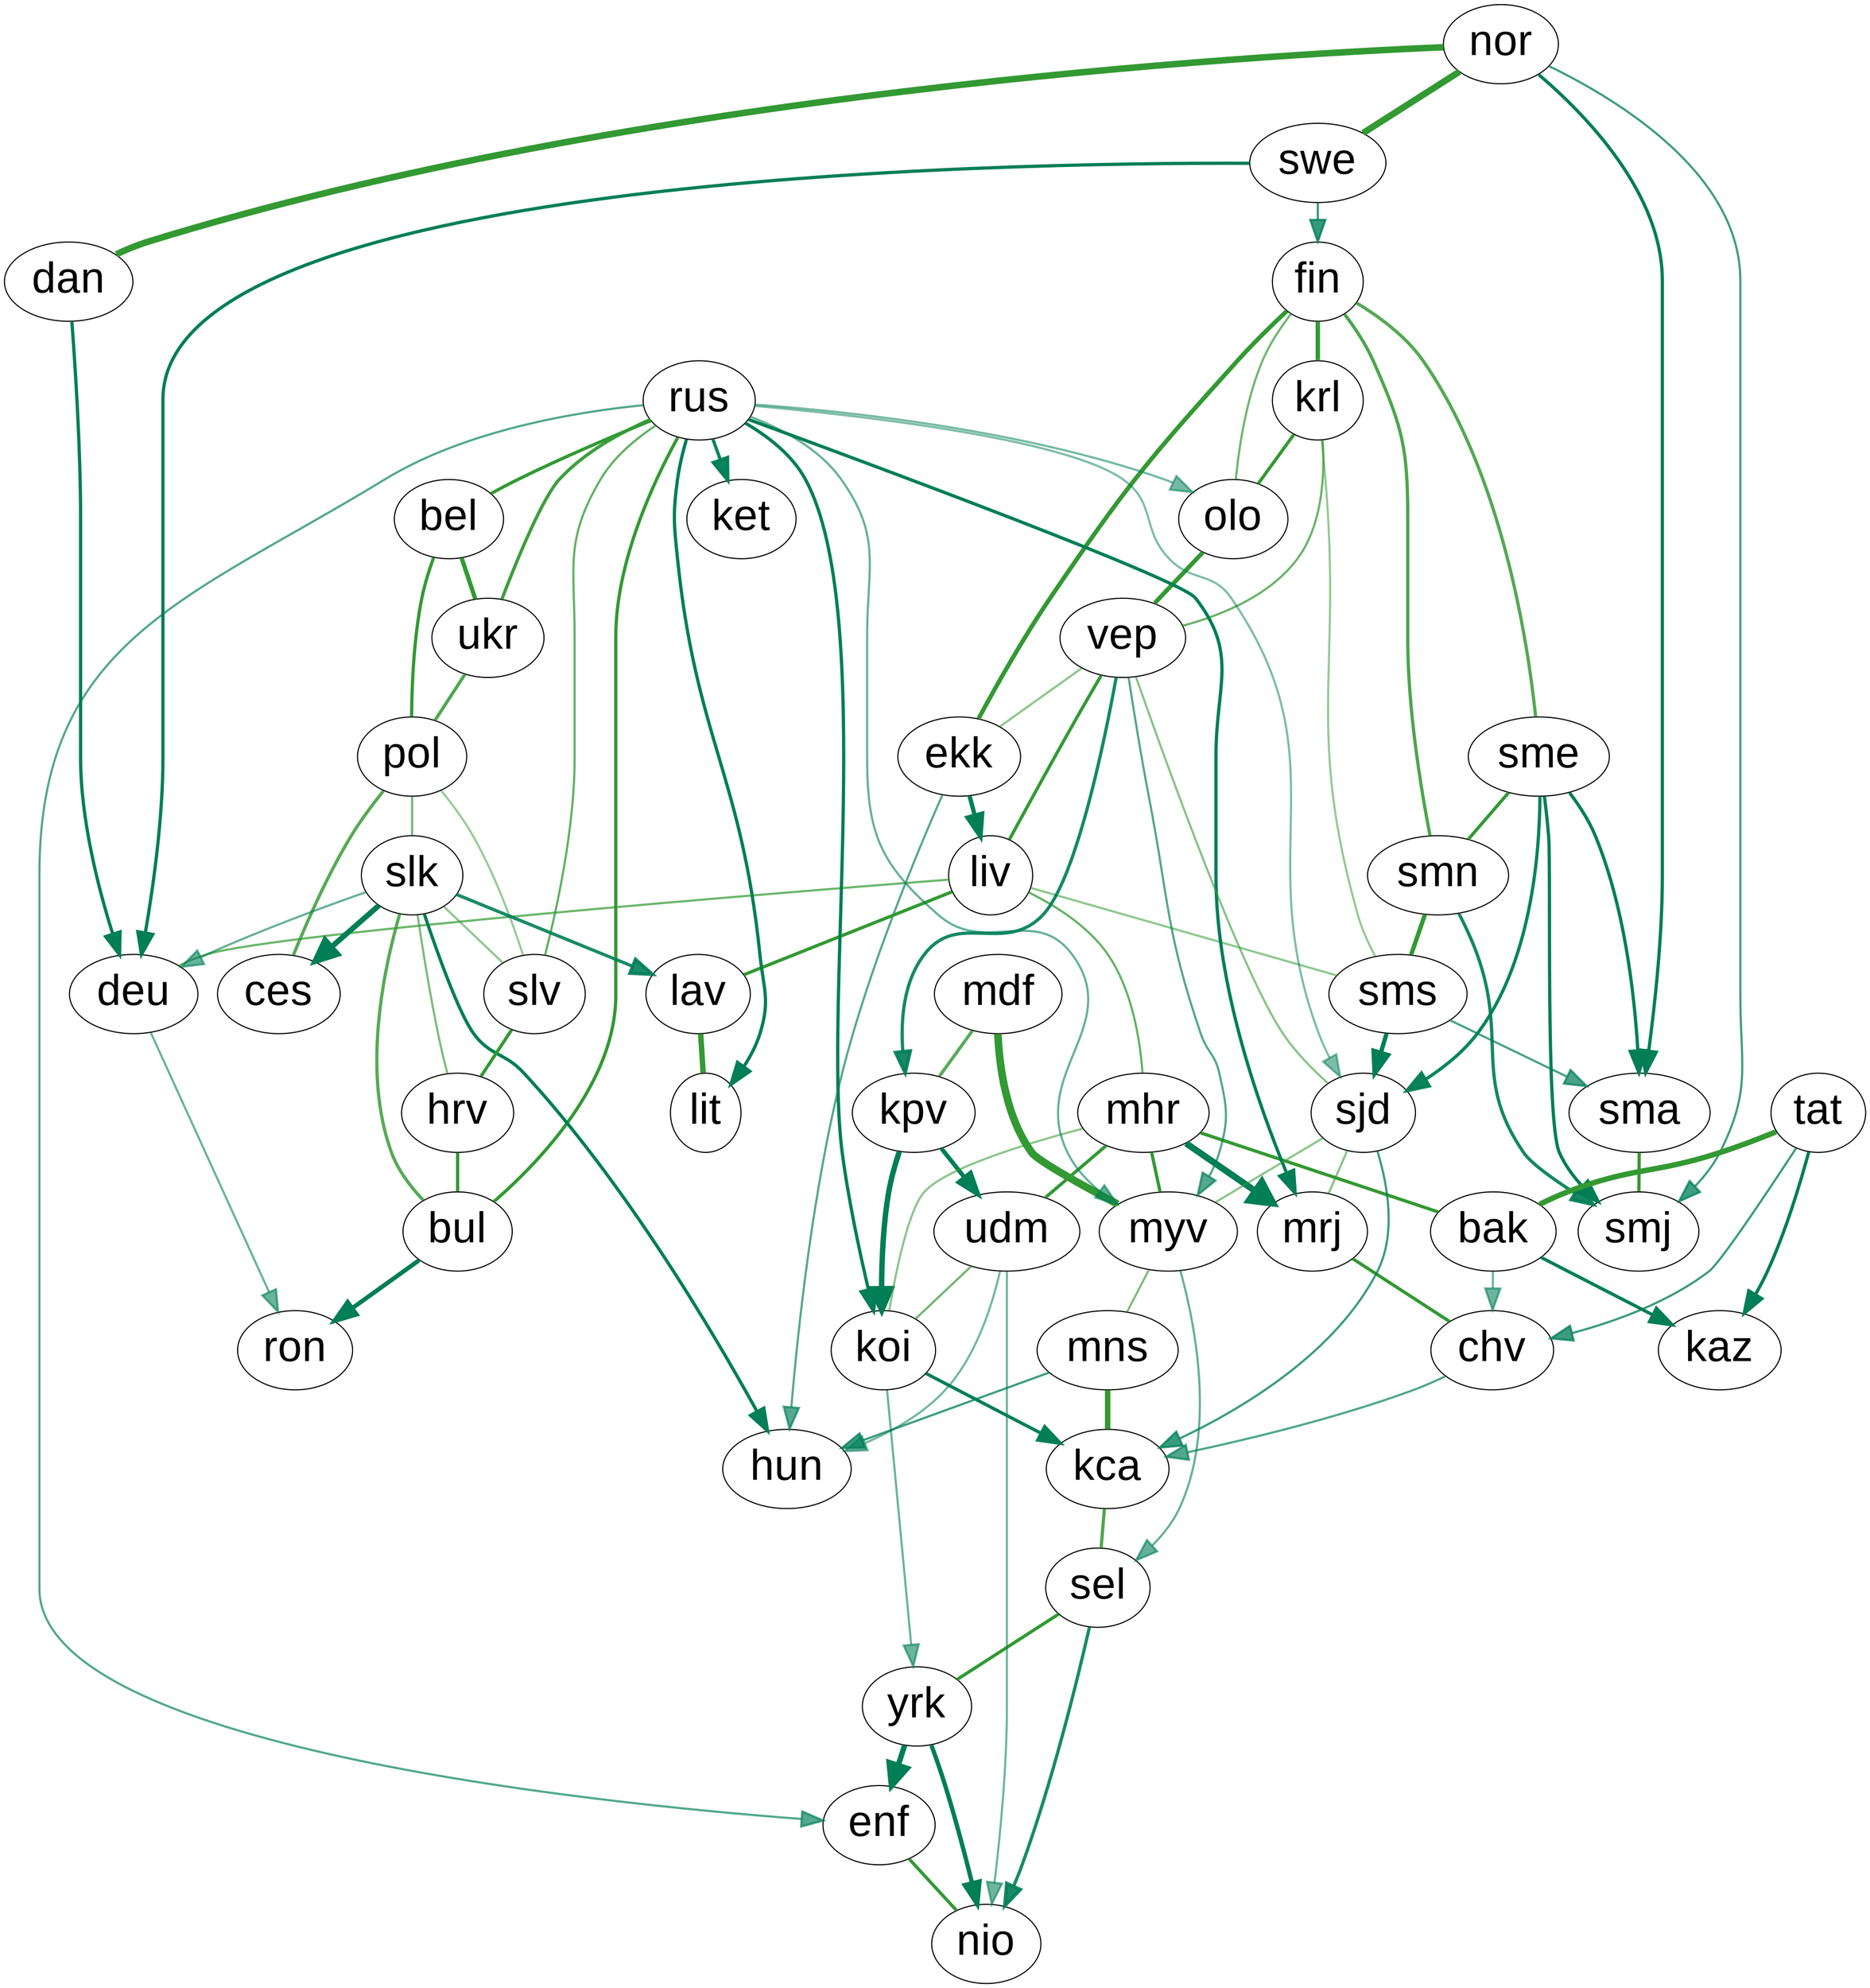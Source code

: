 digraph LanguageGraph
{
  splines=true;
  node [ fontname=Arial, fontcolor=black, fontsize=40];
  bak [pos="3900.0,2650.0", width="0.1", height="0.05"];
  bel [pos="2300.0,2650.0", width="0.1", height="0.05"];
  bul [pos="2250.0,2125.0", width="0.1", height="0.05"];
  ces [pos="1750.0,2500.0", width="0.1", height="0.05"];
  chv [pos="3375.0,2775.0", width="0.1", height="0.05"];
  dan [pos="1500.0,2800.0", width="0.1", height="0.05"];
  deu [pos="1550.0,2450.0", width="0.1", height="0.05"];
  ekk [pos="2300.0,2950.0", width="0.1", height="0.05"];
  enf [pos="5185.0,3450.0", width="0.1", height="0.05"];
  fin [pos="2250.0,3100.0", width="0.1", height="0.05"];
  hrv [pos="1825.0,2275.0", width="0.1", height="0.05"];
  hun [pos="2000.0,2320.0", width="0.1", height="0.05"];
  kaz [pos="4500.0,2500.0", width="0.1", height="0.05"];
  kca [pos="4250.0,3250.0", width="0.1", height="0.05"];
  ket [pos="5350.0,3200.0", width="0.1", height="0.05"];
  koi [pos="3725.0,3000.0", width="0.1", height="0.05"];
  kpv [pos="3700.0,3230.0", width="0.1", height="0.05"];
  krl [pos="2650.0,3200.0", width="0.1", height="0.05"];
  lav [pos="2200.0,2840.0", width="0.1", height="0.05"];
  lit [pos="2200.0,2750.0", width="0.1", height="0.05"];
  liv [pos="2075.0,2870.0", width="0.1", height="0.05"];
  mdf [pos="3150.0,2700.0", width="0.1", height="0.05"];
  mhr [pos="3475.0,2880.0", width="0.1", height="0.05"];
  mns [pos="4100.0,3100.0", width="0.1", height="0.05"];
  mrj [pos="3316.5,2870.0", width="0.1", height="0.05"];
  myv [pos="3275.0,2600.0", width="0.1", height="0.05"];
  nio [pos="5600.0,3550.0", width="0.1", height="0.05"];
  nor [pos="1400.0,3050.0", width="0.1", height="0.05"];
  olo [pos="2650.0,3050.0", width="0.1", height="0.05"];
  pol [pos="2000.0,2620.0", width="0.1", height="0.05"];
  ron [pos="2250.0,2270.0", width="0.1", height="0.05"];
  rus [pos="2950.0,2800.0", width="0.1", height="0.05"];
  sel [pos="5100.0,3250.0", width="0.1", height="0.05"];
  sjd [pos="2800.0,3350.0", width="0.1", height="0.05"];
  slk [pos="2000.0,2420.0", width="0.1", height="0.05"];
  slv [pos="1550.0,2275.0", width="0.1", height="0.05"];
  sma [pos="1750.0,3233.5", width="0.1", height="0.05"];
  sme [pos="2200.0,3450.0", width="0.1", height="0.05"];
  smj [pos="1825.0,3400.0", width="0.1", height="0.05"];
  smn [pos="2350.0,3350.0", width="0.1", height="0.05"];
  sms [pos="2460.0,3400.0", width="0.1", height="0.05"];
  swe [pos="1750.0,3000.0", width="0.1", height="0.05"];
  tat [pos="3550.0,2800.0", width="0.1", height="0.05"];
  udm [pos="3625.0,2875.0", width="0.1", height="0.05"];
  ukr [pos="2550.0,2500.0", width="0.1", height="0.05"];
  vep [pos="2800.0,2980.0", width="0.1", height="0.05"];
  yrk [pos="4800.0,3500.0", width="0.1", height="0.05"];
subgraph undirected
{
  edge [dir=none];
}
subgraph bidirected
{
  edge [dir=none];
  fin -> krl [color="#339933ff",penwidth="4"];
  fin -> olo [color="#339933b4",penwidth="2"];
  fin -> ekk [color="#339933ff",penwidth="4"];
  fin -> sme [color="#339933d6",penwidth="3"];
  fin -> smn [color="#339933df",penwidth="3"];
  krl -> olo [color="#339933ff",penwidth="3"];
  krl -> vep [color="#339933bb",penwidth="2"];
  krl -> sms [color="#33993384",penwidth="2"];
  olo -> vep [color="#339933ff",penwidth="4"];
  vep -> ekk [color="#3399338e",penwidth="2"];
  vep -> liv [color="#339933fd",penwidth="3"];
  vep -> sjd [color="#33993394",penwidth="2"];
  liv -> sms [color="#3399338a",penwidth="2"];
  liv -> mhr [color="#339933c0",penwidth="2"];
  liv -> deu [color="#339933b7",penwidth="2"];
  liv -> lav [color="#339933ff",penwidth="3"];
  sma -> smj [color="#339933ff",penwidth="3"];
  sme -> smn [color="#339933ff",penwidth="3"];
  smn -> sms [color="#339933ff",penwidth="4"];
  sjd -> mrj [color="#33993394",penwidth="2"];
  sjd -> myv [color="#3399338f",penwidth="2"];
  mrj -> chv [color="#339933ff",penwidth="3"];
  mhr -> myv [color="#339933ff",penwidth="3"];
  mhr -> udm [color="#339933ff",penwidth="3"];
  mhr -> koi [color="#3399338d",penwidth="2"];
  mhr -> bak [color="#339933ff",penwidth="3"];
  mdf -> myv [color="#339933ff",penwidth="7"];
  mdf -> kpv [color="#339933cf",penwidth="3"];
  myv -> mns [color="#339933a2",penwidth="2"];
  udm -> koi [color="#339933b5",penwidth="2"];
  mns -> kca [color="#339933ff",penwidth="5"];
  kca -> sel [color="#339933dc",penwidth="3"];
  sel -> yrk [color="#339933ff",penwidth="3"];
  enf -> nio [color="#339933ff",penwidth="3"];
  nor -> swe [color="#339933ff",penwidth="6"];
  nor -> dan [color="#339933ff",penwidth="6"];
  lav -> lit [color="#339933ff",penwidth="5"];
  rus -> bel [color="#339933ff",penwidth="3"];
  rus -> ukr [color="#339933f2",penwidth="3"];
  rus -> slv [color="#339933c2",penwidth="2"];
  rus -> bul [color="#339933ff",penwidth="3"];
  bel -> ukr [color="#339933ff",penwidth="4"];
  bel -> pol [color="#339933ff",penwidth="3"];
  ukr -> pol [color="#339933dc",penwidth="3"];
  pol -> ces [color="#339933d3",penwidth="3"];
  pol -> slk [color="#339933b5",penwidth="2"];
  pol -> slv [color="#33993380",penwidth="2"];
  slk -> slv [color="#3399338a",penwidth="2"];
  slk -> hrv [color="#339933a4",penwidth="2"];
  slk -> bul [color="#339933d3",penwidth="3"];
  slv -> hrv [color="#339933ff",penwidth="3"];
  hrv -> bul [color="#339933ff",penwidth="3"];
  tat -> bak [color="#339933ff",penwidth="5"];
}
subgraph directed
{
  edge [arrowsize=2];
  swe -> fin [color="#007e56c9",penwidth="2"];
  rus -> olo [color="#007e5689",penwidth="2"];
  vep -> myv [color="#007e56ab",penwidth="2"];
  vep -> kpv [color="#007e56e9",penwidth="3"];
  ekk -> liv [color="#007e56ff",penwidth="4"];
  ekk -> hun [color="#007e56a9",penwidth="2"];
  sme -> sma [color="#007e56fd",penwidth="3"];
  sms -> sma [color="#007e56b5",penwidth="2"];
  nor -> sma [color="#007e56ff",penwidth="3"];
  sme -> smj [color="#007e56ff",penwidth="3"];
  smn -> smj [color="#007e56ec",penwidth="3"];
  nor -> smj [color="#007e56bf",penwidth="2"];
  sme -> sjd [color="#007e56f4",penwidth="3"];
  sms -> sjd [color="#007e56ff",penwidth="4"];
  sjd -> kca [color="#007e56c4",penwidth="2"];
  rus -> sjd [color="#007e5682",penwidth="2"];
  mhr -> mrj [color="#007e56ff",penwidth="6"];
  rus -> mrj [color="#007e56ff",penwidth="3"];
  myv -> sel [color="#007e5699",penwidth="2"];
  rus -> myv [color="#007e5699",penwidth="2"];
  kpv -> udm [color="#007e56ff",penwidth="4"];
  udm -> hun [color="#007e568b",penwidth="2"];
  udm -> nio [color="#007e5690",penwidth="2"];
  kpv -> koi [color="#007e56ff",penwidth="5"];
  koi -> kca [color="#007e56ff",penwidth="3"];
  koi -> yrk [color="#007e5693",penwidth="2"];
  rus -> koi [color="#007e56ff",penwidth="3"];
  mns -> hun [color="#007e56bf",penwidth="2"];
  slk -> hun [color="#007e56ff",penwidth="3"];
  chv -> kca [color="#007e56ae",penwidth="2"];
  sel -> nio [color="#007e56e6",penwidth="3"];
  yrk -> enf [color="#007e56ff",penwidth="5"];
  yrk -> nio [color="#007e56ff",penwidth="4"];
  rus -> enf [color="#007e56ac",penwidth="2"];
  rus -> ket [color="#007e56f6",penwidth="3"];
  swe -> deu [color="#007e56ff",penwidth="3"];
  dan -> deu [color="#007e56ff",penwidth="3"];
  slk -> deu [color="#007e5697",penwidth="2"];
  deu -> ron [color="#007e5695",penwidth="2"];
  slk -> lav [color="#007e56e5",penwidth="3"];
  rus -> lit [color="#007e56ff",penwidth="3"];
  slk -> ces [color="#007e56ff",penwidth="5"];
  bul -> ron [color="#007e56ff",penwidth="4"];
  tat -> chv [color="#007e56c3",penwidth="2"];
  bak -> chv [color="#007e5693",penwidth="2"];
  tat -> kaz [color="#007e56ff",penwidth="3"];
  bak -> kaz [color="#007e56ff",penwidth="3"];
}
subgraph directedPreset
{
  edge [arrowsize=2];
}
}
